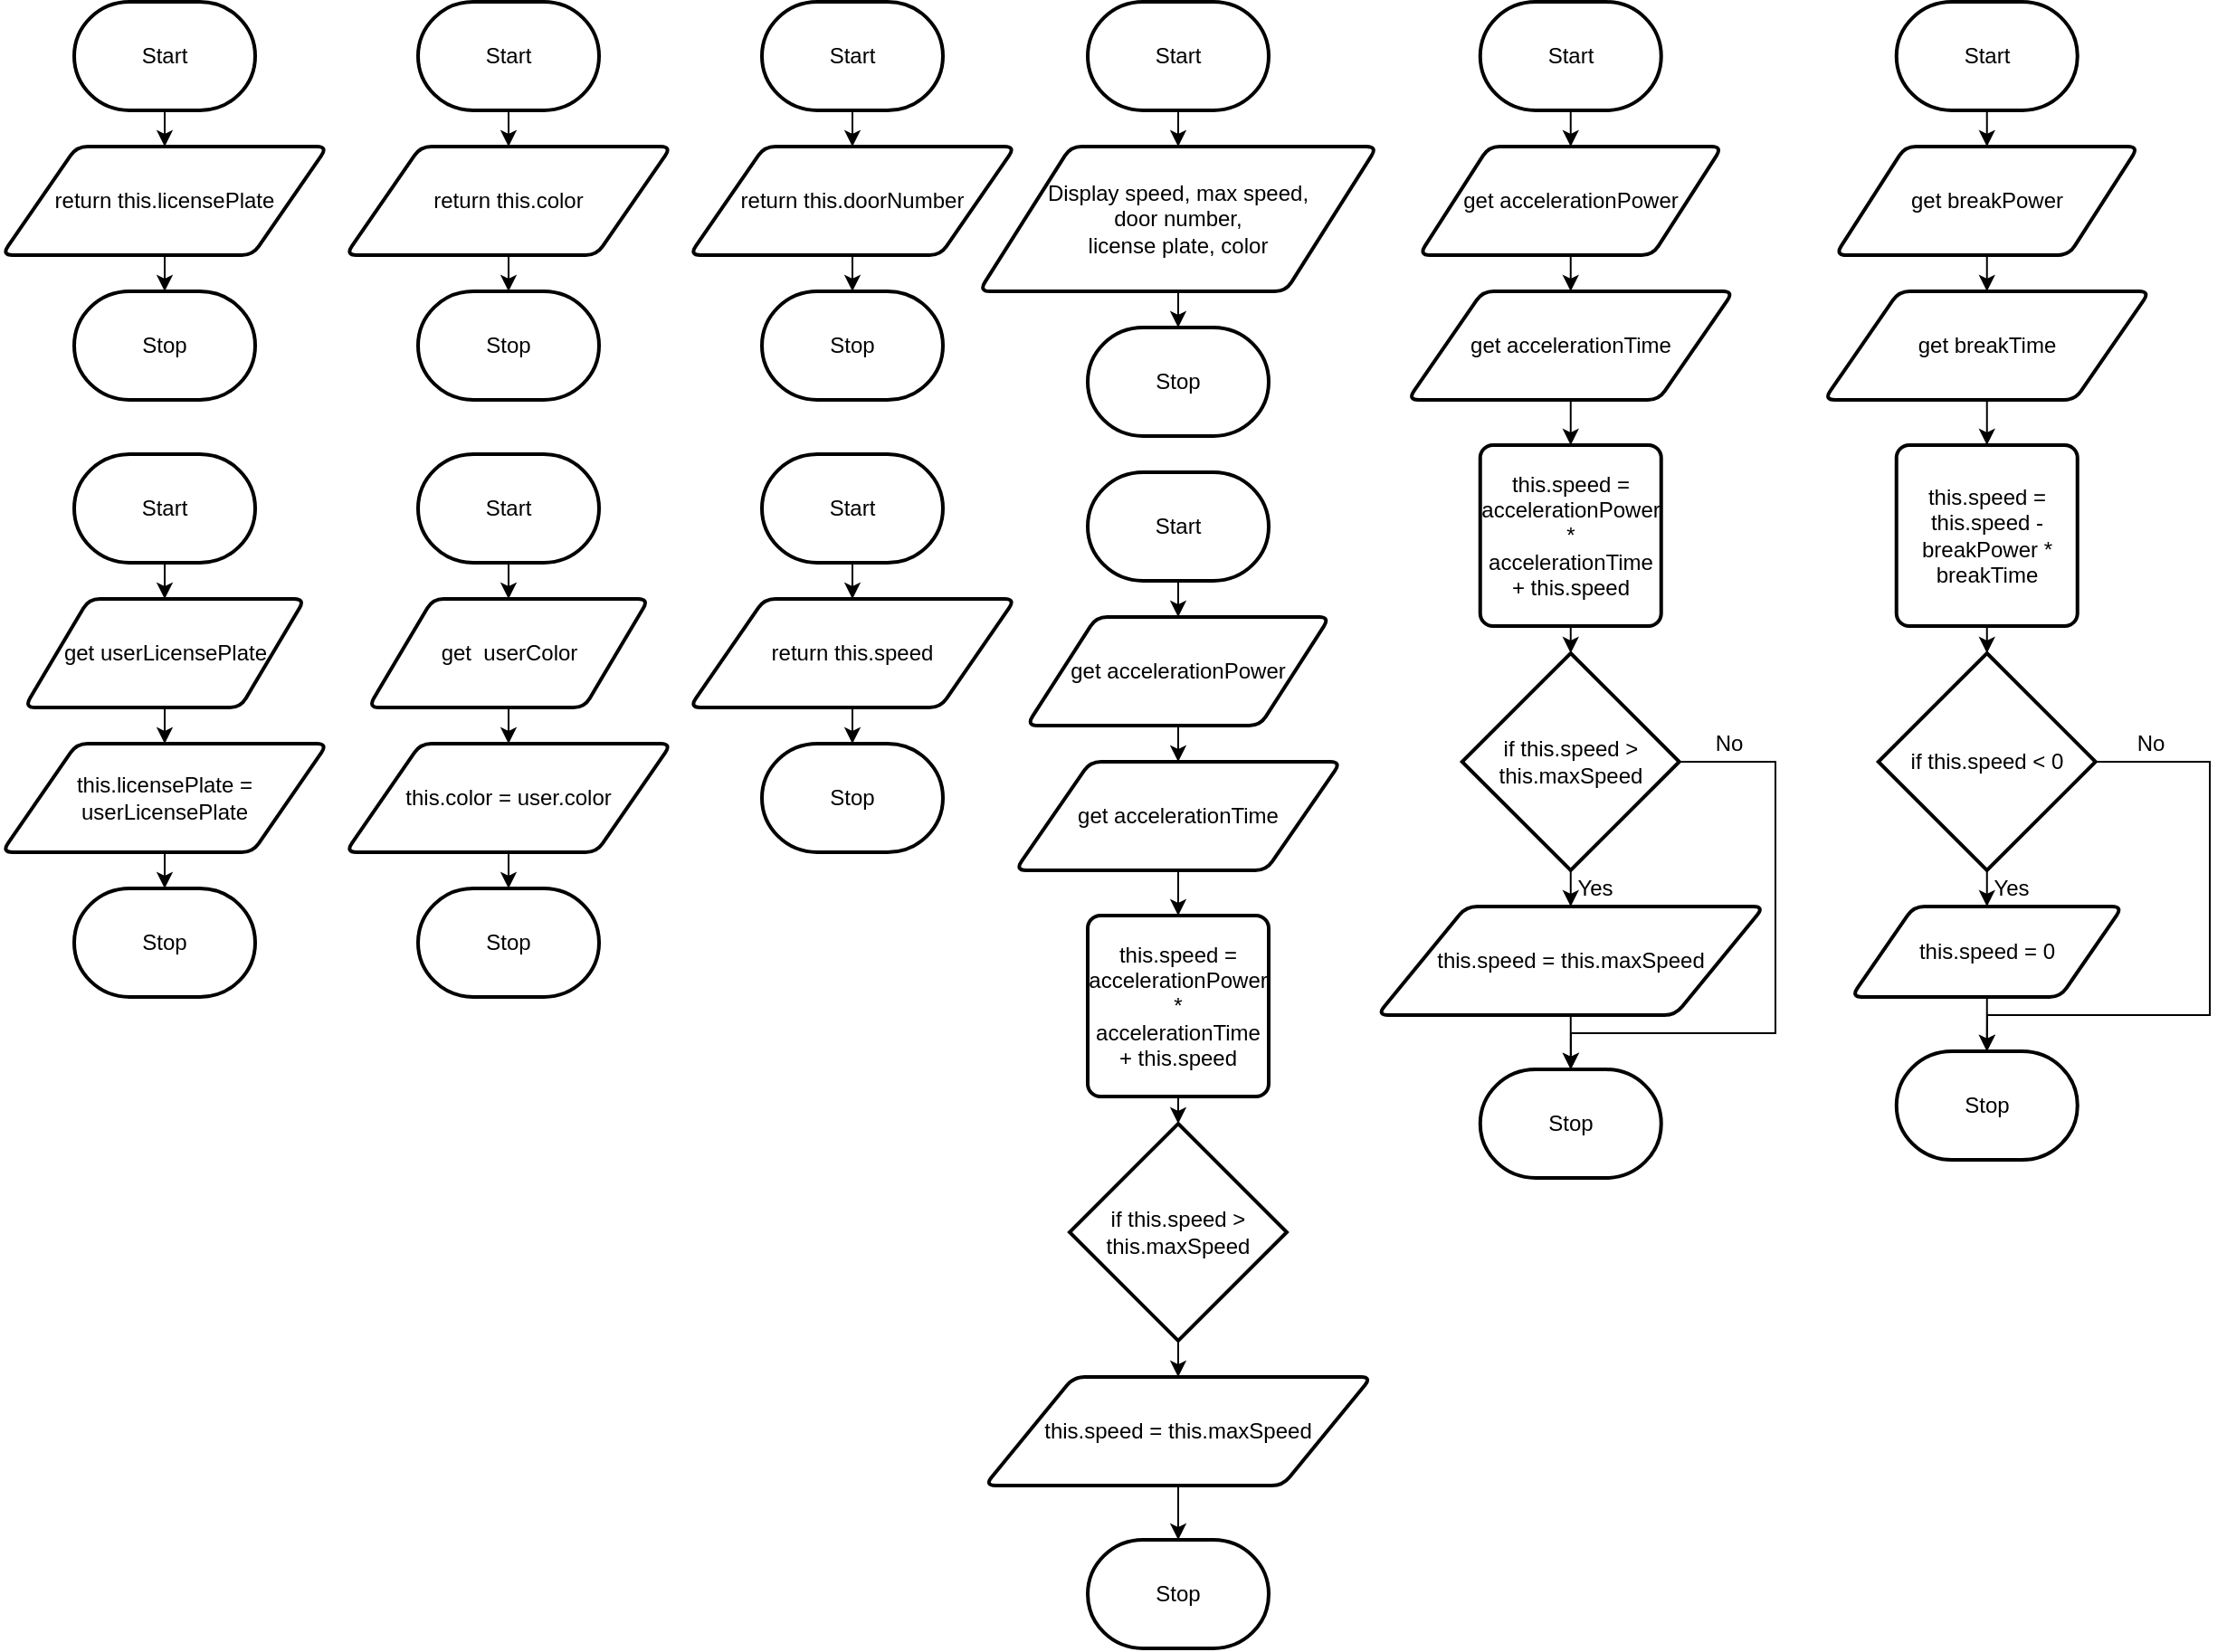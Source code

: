 <mxfile>
    <diagram id="djs_C3YUPWiDyBw2xULX" name="Page-1">
        <mxGraphModel dx="1909" dy="749" grid="1" gridSize="10" guides="1" tooltips="1" connect="1" arrows="1" fold="1" page="1" pageScale="1" pageWidth="827" pageHeight="1169" math="0" shadow="0">
            <root>
                <mxCell id="0"/>
                <mxCell id="1" parent="0"/>
                <mxCell id="4" value="" style="edgeStyle=none;html=1;" parent="1" source="2" target="3" edge="1">
                    <mxGeometry relative="1" as="geometry"/>
                </mxCell>
                <mxCell id="2" value="Start" style="strokeWidth=2;html=1;shape=mxgraph.flowchart.terminator;whiteSpace=wrap;" parent="1" vertex="1">
                    <mxGeometry x="40" y="80" width="100" height="60" as="geometry"/>
                </mxCell>
                <mxCell id="6" value="" style="edgeStyle=none;html=1;" parent="1" source="3" target="5" edge="1">
                    <mxGeometry relative="1" as="geometry"/>
                </mxCell>
                <mxCell id="3" value="return this.licensePlate" style="shape=parallelogram;html=1;strokeWidth=2;perimeter=parallelogramPerimeter;whiteSpace=wrap;rounded=1;arcSize=12;size=0.23;" parent="1" vertex="1">
                    <mxGeometry y="160" width="180" height="60" as="geometry"/>
                </mxCell>
                <mxCell id="5" value="Stop" style="strokeWidth=2;html=1;shape=mxgraph.flowchart.terminator;whiteSpace=wrap;" parent="1" vertex="1">
                    <mxGeometry x="40" y="240" width="100" height="60" as="geometry"/>
                </mxCell>
                <mxCell id="7" value="" style="edgeStyle=none;html=1;" parent="1" source="8" target="10" edge="1">
                    <mxGeometry relative="1" as="geometry"/>
                </mxCell>
                <mxCell id="8" value="Start" style="strokeWidth=2;html=1;shape=mxgraph.flowchart.terminator;whiteSpace=wrap;" parent="1" vertex="1">
                    <mxGeometry x="230" y="80" width="100" height="60" as="geometry"/>
                </mxCell>
                <mxCell id="9" value="" style="edgeStyle=none;html=1;" parent="1" source="10" target="11" edge="1">
                    <mxGeometry relative="1" as="geometry"/>
                </mxCell>
                <mxCell id="10" value="return this.color" style="shape=parallelogram;html=1;strokeWidth=2;perimeter=parallelogramPerimeter;whiteSpace=wrap;rounded=1;arcSize=12;size=0.23;" parent="1" vertex="1">
                    <mxGeometry x="190" y="160" width="180" height="60" as="geometry"/>
                </mxCell>
                <mxCell id="11" value="Stop" style="strokeWidth=2;html=1;shape=mxgraph.flowchart.terminator;whiteSpace=wrap;" parent="1" vertex="1">
                    <mxGeometry x="230" y="240" width="100" height="60" as="geometry"/>
                </mxCell>
                <mxCell id="12" value="" style="edgeStyle=none;html=1;" parent="1" source="13" edge="1">
                    <mxGeometry relative="1" as="geometry">
                        <mxPoint x="90" y="410" as="targetPoint"/>
                    </mxGeometry>
                </mxCell>
                <mxCell id="13" value="Start" style="strokeWidth=2;html=1;shape=mxgraph.flowchart.terminator;whiteSpace=wrap;" parent="1" vertex="1">
                    <mxGeometry x="40" y="330" width="100" height="60" as="geometry"/>
                </mxCell>
                <mxCell id="17" value="Stop" style="strokeWidth=2;html=1;shape=mxgraph.flowchart.terminator;whiteSpace=wrap;" parent="1" vertex="1">
                    <mxGeometry x="40" y="570" width="100" height="60" as="geometry"/>
                </mxCell>
                <mxCell id="20" value="" style="edgeStyle=none;html=1;" parent="1" source="18" target="19" edge="1">
                    <mxGeometry relative="1" as="geometry"/>
                </mxCell>
                <mxCell id="18" value="get userLicensePlate" style="shape=parallelogram;html=1;strokeWidth=2;perimeter=parallelogramPerimeter;whiteSpace=wrap;rounded=1;arcSize=12;size=0.23;" parent="1" vertex="1">
                    <mxGeometry x="12.5" y="410" width="155" height="60" as="geometry"/>
                </mxCell>
                <mxCell id="21" value="" style="edgeStyle=none;html=1;" parent="1" source="19" target="17" edge="1">
                    <mxGeometry relative="1" as="geometry"/>
                </mxCell>
                <mxCell id="19" value="this.licensePlate = userLicensePlate" style="shape=parallelogram;html=1;strokeWidth=2;perimeter=parallelogramPerimeter;whiteSpace=wrap;rounded=1;arcSize=12;size=0.23;" parent="1" vertex="1">
                    <mxGeometry y="490" width="180" height="60" as="geometry"/>
                </mxCell>
                <mxCell id="22" value="" style="edgeStyle=none;html=1;" parent="1" source="23" edge="1">
                    <mxGeometry relative="1" as="geometry">
                        <mxPoint x="280" y="410" as="targetPoint"/>
                    </mxGeometry>
                </mxCell>
                <mxCell id="23" value="Start" style="strokeWidth=2;html=1;shape=mxgraph.flowchart.terminator;whiteSpace=wrap;" parent="1" vertex="1">
                    <mxGeometry x="230" y="330" width="100" height="60" as="geometry"/>
                </mxCell>
                <mxCell id="24" value="Stop" style="strokeWidth=2;html=1;shape=mxgraph.flowchart.terminator;whiteSpace=wrap;" parent="1" vertex="1">
                    <mxGeometry x="230" y="570" width="100" height="60" as="geometry"/>
                </mxCell>
                <mxCell id="25" value="" style="edgeStyle=none;html=1;" parent="1" source="26" target="28" edge="1">
                    <mxGeometry relative="1" as="geometry"/>
                </mxCell>
                <mxCell id="26" value="get&amp;nbsp; userColor" style="shape=parallelogram;html=1;strokeWidth=2;perimeter=parallelogramPerimeter;whiteSpace=wrap;rounded=1;arcSize=12;size=0.23;" parent="1" vertex="1">
                    <mxGeometry x="202.5" y="410" width="155" height="60" as="geometry"/>
                </mxCell>
                <mxCell id="27" value="" style="edgeStyle=none;html=1;" parent="1" source="28" target="24" edge="1">
                    <mxGeometry relative="1" as="geometry"/>
                </mxCell>
                <mxCell id="28" value="this.color = user.color" style="shape=parallelogram;html=1;strokeWidth=2;perimeter=parallelogramPerimeter;whiteSpace=wrap;rounded=1;arcSize=12;size=0.23;" parent="1" vertex="1">
                    <mxGeometry x="190" y="490" width="180" height="60" as="geometry"/>
                </mxCell>
                <mxCell id="29" value="" style="edgeStyle=none;html=1;" parent="1" source="30" target="32" edge="1">
                    <mxGeometry relative="1" as="geometry"/>
                </mxCell>
                <mxCell id="30" value="Start" style="strokeWidth=2;html=1;shape=mxgraph.flowchart.terminator;whiteSpace=wrap;" parent="1" vertex="1">
                    <mxGeometry x="420" y="80" width="100" height="60" as="geometry"/>
                </mxCell>
                <mxCell id="31" value="" style="edgeStyle=none;html=1;" parent="1" source="32" target="33" edge="1">
                    <mxGeometry relative="1" as="geometry"/>
                </mxCell>
                <mxCell id="32" value="return this.doorNumber" style="shape=parallelogram;html=1;strokeWidth=2;perimeter=parallelogramPerimeter;whiteSpace=wrap;rounded=1;arcSize=12;size=0.23;" parent="1" vertex="1">
                    <mxGeometry x="380" y="160" width="180" height="60" as="geometry"/>
                </mxCell>
                <mxCell id="33" value="Stop" style="strokeWidth=2;html=1;shape=mxgraph.flowchart.terminator;whiteSpace=wrap;" parent="1" vertex="1">
                    <mxGeometry x="420" y="240" width="100" height="60" as="geometry"/>
                </mxCell>
                <mxCell id="34" value="" style="edgeStyle=none;html=1;" parent="1" source="35" target="37" edge="1">
                    <mxGeometry relative="1" as="geometry"/>
                </mxCell>
                <mxCell id="35" value="Start" style="strokeWidth=2;html=1;shape=mxgraph.flowchart.terminator;whiteSpace=wrap;" parent="1" vertex="1">
                    <mxGeometry x="420" y="330" width="100" height="60" as="geometry"/>
                </mxCell>
                <mxCell id="36" value="" style="edgeStyle=none;html=1;" parent="1" source="37" target="38" edge="1">
                    <mxGeometry relative="1" as="geometry"/>
                </mxCell>
                <mxCell id="37" value="return this.speed" style="shape=parallelogram;html=1;strokeWidth=2;perimeter=parallelogramPerimeter;whiteSpace=wrap;rounded=1;arcSize=12;size=0.23;" parent="1" vertex="1">
                    <mxGeometry x="380" y="410" width="180" height="60" as="geometry"/>
                </mxCell>
                <mxCell id="38" value="Stop" style="strokeWidth=2;html=1;shape=mxgraph.flowchart.terminator;whiteSpace=wrap;" parent="1" vertex="1">
                    <mxGeometry x="420" y="490" width="100" height="60" as="geometry"/>
                </mxCell>
                <mxCell id="39" value="" style="edgeStyle=none;html=1;" parent="1" source="40" target="42" edge="1">
                    <mxGeometry relative="1" as="geometry"/>
                </mxCell>
                <mxCell id="40" value="Start" style="strokeWidth=2;html=1;shape=mxgraph.flowchart.terminator;whiteSpace=wrap;" parent="1" vertex="1">
                    <mxGeometry x="600" y="80" width="100" height="60" as="geometry"/>
                </mxCell>
                <mxCell id="41" value="" style="edgeStyle=none;html=1;" parent="1" source="42" target="43" edge="1">
                    <mxGeometry relative="1" as="geometry"/>
                </mxCell>
                <mxCell id="42" value="Display speed, max speed, &lt;br&gt;door number, &lt;br&gt;license plate, color" style="shape=parallelogram;html=1;strokeWidth=2;perimeter=parallelogramPerimeter;whiteSpace=wrap;rounded=1;arcSize=12;size=0.23;" parent="1" vertex="1">
                    <mxGeometry x="540" y="160" width="220" height="80" as="geometry"/>
                </mxCell>
                <mxCell id="43" value="Stop" style="strokeWidth=2;html=1;shape=mxgraph.flowchart.terminator;whiteSpace=wrap;" parent="1" vertex="1">
                    <mxGeometry x="600" y="260" width="100" height="60" as="geometry"/>
                </mxCell>
                <mxCell id="49" value="" style="edgeStyle=none;html=1;" parent="1" source="50" edge="1">
                    <mxGeometry relative="1" as="geometry">
                        <mxPoint x="650" y="420" as="targetPoint"/>
                    </mxGeometry>
                </mxCell>
                <mxCell id="50" value="Start" style="strokeWidth=2;html=1;shape=mxgraph.flowchart.terminator;whiteSpace=wrap;" parent="1" vertex="1">
                    <mxGeometry x="600" y="340" width="100" height="60" as="geometry"/>
                </mxCell>
                <mxCell id="52" value="" style="edgeStyle=none;html=1;" parent="1" source="53" target="55" edge="1">
                    <mxGeometry relative="1" as="geometry"/>
                </mxCell>
                <mxCell id="53" value="get accelerationPower" style="shape=parallelogram;html=1;strokeWidth=2;perimeter=parallelogramPerimeter;whiteSpace=wrap;rounded=1;arcSize=12;size=0.23;" parent="1" vertex="1">
                    <mxGeometry x="566.25" y="420" width="167.5" height="60" as="geometry"/>
                </mxCell>
                <mxCell id="57" value="" style="edgeStyle=none;html=1;" parent="1" source="55" target="56" edge="1">
                    <mxGeometry relative="1" as="geometry"/>
                </mxCell>
                <mxCell id="55" value="get accelerationTime" style="shape=parallelogram;html=1;strokeWidth=2;perimeter=parallelogramPerimeter;whiteSpace=wrap;rounded=1;arcSize=12;size=0.23;" parent="1" vertex="1">
                    <mxGeometry x="560" y="500" width="180" height="60" as="geometry"/>
                </mxCell>
                <mxCell id="59" value="" style="edgeStyle=none;html=1;" parent="1" source="56" target="58" edge="1">
                    <mxGeometry relative="1" as="geometry"/>
                </mxCell>
                <mxCell id="56" value="this.speed = accelerationPower * accelerationTime + this.speed" style="rounded=1;whiteSpace=wrap;html=1;absoluteArcSize=1;arcSize=14;strokeWidth=2;" parent="1" vertex="1">
                    <mxGeometry x="600" y="585" width="100" height="100" as="geometry"/>
                </mxCell>
                <mxCell id="62" value="" style="edgeStyle=none;html=1;" parent="1" source="58" target="60" edge="1">
                    <mxGeometry relative="1" as="geometry"/>
                </mxCell>
                <mxCell id="58" value="if this.speed &amp;gt; this.maxSpeed" style="strokeWidth=2;html=1;shape=mxgraph.flowchart.decision;whiteSpace=wrap;" parent="1" vertex="1">
                    <mxGeometry x="590" y="700" width="120" height="120" as="geometry"/>
                </mxCell>
                <mxCell id="64" value="" style="edgeStyle=none;html=1;" parent="1" source="60" target="63" edge="1">
                    <mxGeometry relative="1" as="geometry"/>
                </mxCell>
                <mxCell id="60" value="this.speed = this.maxSpeed" style="shape=parallelogram;html=1;strokeWidth=2;perimeter=parallelogramPerimeter;whiteSpace=wrap;rounded=1;arcSize=12;size=0.23;" parent="1" vertex="1">
                    <mxGeometry x="543.13" y="840" width="213.75" height="60" as="geometry"/>
                </mxCell>
                <mxCell id="63" value="Stop" style="strokeWidth=2;html=1;shape=mxgraph.flowchart.terminator;whiteSpace=wrap;" parent="1" vertex="1">
                    <mxGeometry x="600.01" y="930" width="100" height="60" as="geometry"/>
                </mxCell>
                <mxCell id="65" value="" style="edgeStyle=none;html=1;" parent="1" source="66" edge="1">
                    <mxGeometry relative="1" as="geometry">
                        <mxPoint x="866.87" y="160" as="targetPoint"/>
                    </mxGeometry>
                </mxCell>
                <mxCell id="66" value="Start" style="strokeWidth=2;html=1;shape=mxgraph.flowchart.terminator;whiteSpace=wrap;" parent="1" vertex="1">
                    <mxGeometry x="816.87" y="80" width="100" height="60" as="geometry"/>
                </mxCell>
                <mxCell id="67" value="" style="edgeStyle=none;html=1;" parent="1" source="68" target="70" edge="1">
                    <mxGeometry relative="1" as="geometry"/>
                </mxCell>
                <mxCell id="68" value="get accelerationPower" style="shape=parallelogram;html=1;strokeWidth=2;perimeter=parallelogramPerimeter;whiteSpace=wrap;rounded=1;arcSize=12;size=0.23;" parent="1" vertex="1">
                    <mxGeometry x="783.12" y="160" width="167.5" height="60" as="geometry"/>
                </mxCell>
                <mxCell id="69" value="" style="edgeStyle=none;html=1;" parent="1" source="70" target="72" edge="1">
                    <mxGeometry relative="1" as="geometry"/>
                </mxCell>
                <mxCell id="70" value="get accelerationTime" style="shape=parallelogram;html=1;strokeWidth=2;perimeter=parallelogramPerimeter;whiteSpace=wrap;rounded=1;arcSize=12;size=0.23;" parent="1" vertex="1">
                    <mxGeometry x="776.87" y="240" width="180" height="60" as="geometry"/>
                </mxCell>
                <mxCell id="71" value="" style="edgeStyle=none;html=1;" parent="1" source="72" target="74" edge="1">
                    <mxGeometry relative="1" as="geometry"/>
                </mxCell>
                <mxCell id="72" value="this.speed = accelerationPower * accelerationTime + this.speed" style="rounded=1;whiteSpace=wrap;html=1;absoluteArcSize=1;arcSize=14;strokeWidth=2;" parent="1" vertex="1">
                    <mxGeometry x="816.87" y="325" width="100" height="100" as="geometry"/>
                </mxCell>
                <mxCell id="73" value="" style="edgeStyle=none;html=1;" parent="1" source="74" target="76" edge="1">
                    <mxGeometry relative="1" as="geometry"/>
                </mxCell>
                <mxCell id="92" style="edgeStyle=none;html=1;rounded=0;" edge="1" parent="1" source="74" target="77">
                    <mxGeometry relative="1" as="geometry">
                        <Array as="points">
                            <mxPoint x="980" y="500"/>
                            <mxPoint x="980" y="650"/>
                            <mxPoint x="867" y="650"/>
                        </Array>
                    </mxGeometry>
                </mxCell>
                <mxCell id="74" value="if this.speed &amp;gt; this.maxSpeed" style="strokeWidth=2;html=1;shape=mxgraph.flowchart.decision;whiteSpace=wrap;" parent="1" vertex="1">
                    <mxGeometry x="806.87" y="440" width="120" height="120" as="geometry"/>
                </mxCell>
                <mxCell id="75" value="" style="edgeStyle=none;html=1;" parent="1" source="76" target="77" edge="1">
                    <mxGeometry relative="1" as="geometry"/>
                </mxCell>
                <mxCell id="76" value="this.speed = this.maxSpeed" style="shape=parallelogram;html=1;strokeWidth=2;perimeter=parallelogramPerimeter;whiteSpace=wrap;rounded=1;arcSize=12;size=0.23;" parent="1" vertex="1">
                    <mxGeometry x="760" y="580" width="213.75" height="60" as="geometry"/>
                </mxCell>
                <mxCell id="77" value="Stop" style="strokeWidth=2;html=1;shape=mxgraph.flowchart.terminator;whiteSpace=wrap;" parent="1" vertex="1">
                    <mxGeometry x="816.88" y="670" width="100" height="60" as="geometry"/>
                </mxCell>
                <mxCell id="78" value="" style="edgeStyle=none;html=1;" edge="1" parent="1" source="79">
                    <mxGeometry relative="1" as="geometry">
                        <mxPoint x="1096.87" y="160" as="targetPoint"/>
                    </mxGeometry>
                </mxCell>
                <mxCell id="79" value="Start" style="strokeWidth=2;html=1;shape=mxgraph.flowchart.terminator;whiteSpace=wrap;" vertex="1" parent="1">
                    <mxGeometry x="1046.87" y="80" width="100" height="60" as="geometry"/>
                </mxCell>
                <mxCell id="80" value="" style="edgeStyle=none;html=1;" edge="1" parent="1" source="81" target="83">
                    <mxGeometry relative="1" as="geometry"/>
                </mxCell>
                <mxCell id="81" value="get breakPower" style="shape=parallelogram;html=1;strokeWidth=2;perimeter=parallelogramPerimeter;whiteSpace=wrap;rounded=1;arcSize=12;size=0.23;" vertex="1" parent="1">
                    <mxGeometry x="1013.12" y="160" width="167.5" height="60" as="geometry"/>
                </mxCell>
                <mxCell id="82" value="" style="edgeStyle=none;html=1;" edge="1" parent="1" source="83" target="85">
                    <mxGeometry relative="1" as="geometry"/>
                </mxCell>
                <mxCell id="83" value="get breakTime" style="shape=parallelogram;html=1;strokeWidth=2;perimeter=parallelogramPerimeter;whiteSpace=wrap;rounded=1;arcSize=12;size=0.23;" vertex="1" parent="1">
                    <mxGeometry x="1006.87" y="240" width="180" height="60" as="geometry"/>
                </mxCell>
                <mxCell id="84" value="" style="edgeStyle=none;html=1;" edge="1" parent="1" source="85" target="87">
                    <mxGeometry relative="1" as="geometry"/>
                </mxCell>
                <mxCell id="85" value="this.speed = this.speed - breakPower * breakTime" style="rounded=1;whiteSpace=wrap;html=1;absoluteArcSize=1;arcSize=14;strokeWidth=2;" vertex="1" parent="1">
                    <mxGeometry x="1046.87" y="325" width="100" height="100" as="geometry"/>
                </mxCell>
                <mxCell id="86" value="" style="edgeStyle=none;html=1;" edge="1" parent="1" source="87" target="89">
                    <mxGeometry relative="1" as="geometry"/>
                </mxCell>
                <mxCell id="94" style="edgeStyle=none;rounded=0;html=1;entryX=0.5;entryY=0;entryDx=0;entryDy=0;entryPerimeter=0;" edge="1" parent="1" source="87" target="90">
                    <mxGeometry relative="1" as="geometry">
                        <Array as="points">
                            <mxPoint x="1220" y="500"/>
                            <mxPoint x="1220" y="640"/>
                            <mxPoint x="1097" y="640"/>
                        </Array>
                    </mxGeometry>
                </mxCell>
                <mxCell id="87" value="if this.speed &amp;lt; 0" style="strokeWidth=2;html=1;shape=mxgraph.flowchart.decision;whiteSpace=wrap;" vertex="1" parent="1">
                    <mxGeometry x="1036.87" y="440" width="120" height="120" as="geometry"/>
                </mxCell>
                <mxCell id="88" value="" style="edgeStyle=none;html=1;" edge="1" parent="1" source="89" target="90">
                    <mxGeometry relative="1" as="geometry"/>
                </mxCell>
                <mxCell id="89" value="this.speed = 0" style="shape=parallelogram;html=1;strokeWidth=2;perimeter=parallelogramPerimeter;whiteSpace=wrap;rounded=1;arcSize=12;size=0.23;" vertex="1" parent="1">
                    <mxGeometry x="1021.88" y="580" width="150" height="50" as="geometry"/>
                </mxCell>
                <mxCell id="90" value="Stop" style="strokeWidth=2;html=1;shape=mxgraph.flowchart.terminator;whiteSpace=wrap;" vertex="1" parent="1">
                    <mxGeometry x="1046.88" y="660" width="100" height="60" as="geometry"/>
                </mxCell>
                <mxCell id="91" value="Yes&lt;br&gt;" style="text;html=1;resizable=0;autosize=1;align=center;verticalAlign=middle;points=[];fillColor=none;strokeColor=none;rounded=0;" vertex="1" parent="1">
                    <mxGeometry x="860" y="560" width="40" height="20" as="geometry"/>
                </mxCell>
                <mxCell id="93" value="No" style="text;html=1;resizable=0;autosize=1;align=center;verticalAlign=middle;points=[];fillColor=none;strokeColor=none;rounded=0;" vertex="1" parent="1">
                    <mxGeometry x="938.75" y="480" width="30" height="20" as="geometry"/>
                </mxCell>
                <mxCell id="95" value="Yes&lt;br&gt;" style="text;html=1;resizable=0;autosize=1;align=center;verticalAlign=middle;points=[];fillColor=none;strokeColor=none;rounded=0;" vertex="1" parent="1">
                    <mxGeometry x="1090" y="560" width="40" height="20" as="geometry"/>
                </mxCell>
                <mxCell id="96" value="No" style="text;html=1;resizable=0;autosize=1;align=center;verticalAlign=middle;points=[];fillColor=none;strokeColor=none;rounded=0;" vertex="1" parent="1">
                    <mxGeometry x="1171.88" y="480" width="30" height="20" as="geometry"/>
                </mxCell>
            </root>
        </mxGraphModel>
    </diagram>
</mxfile>
